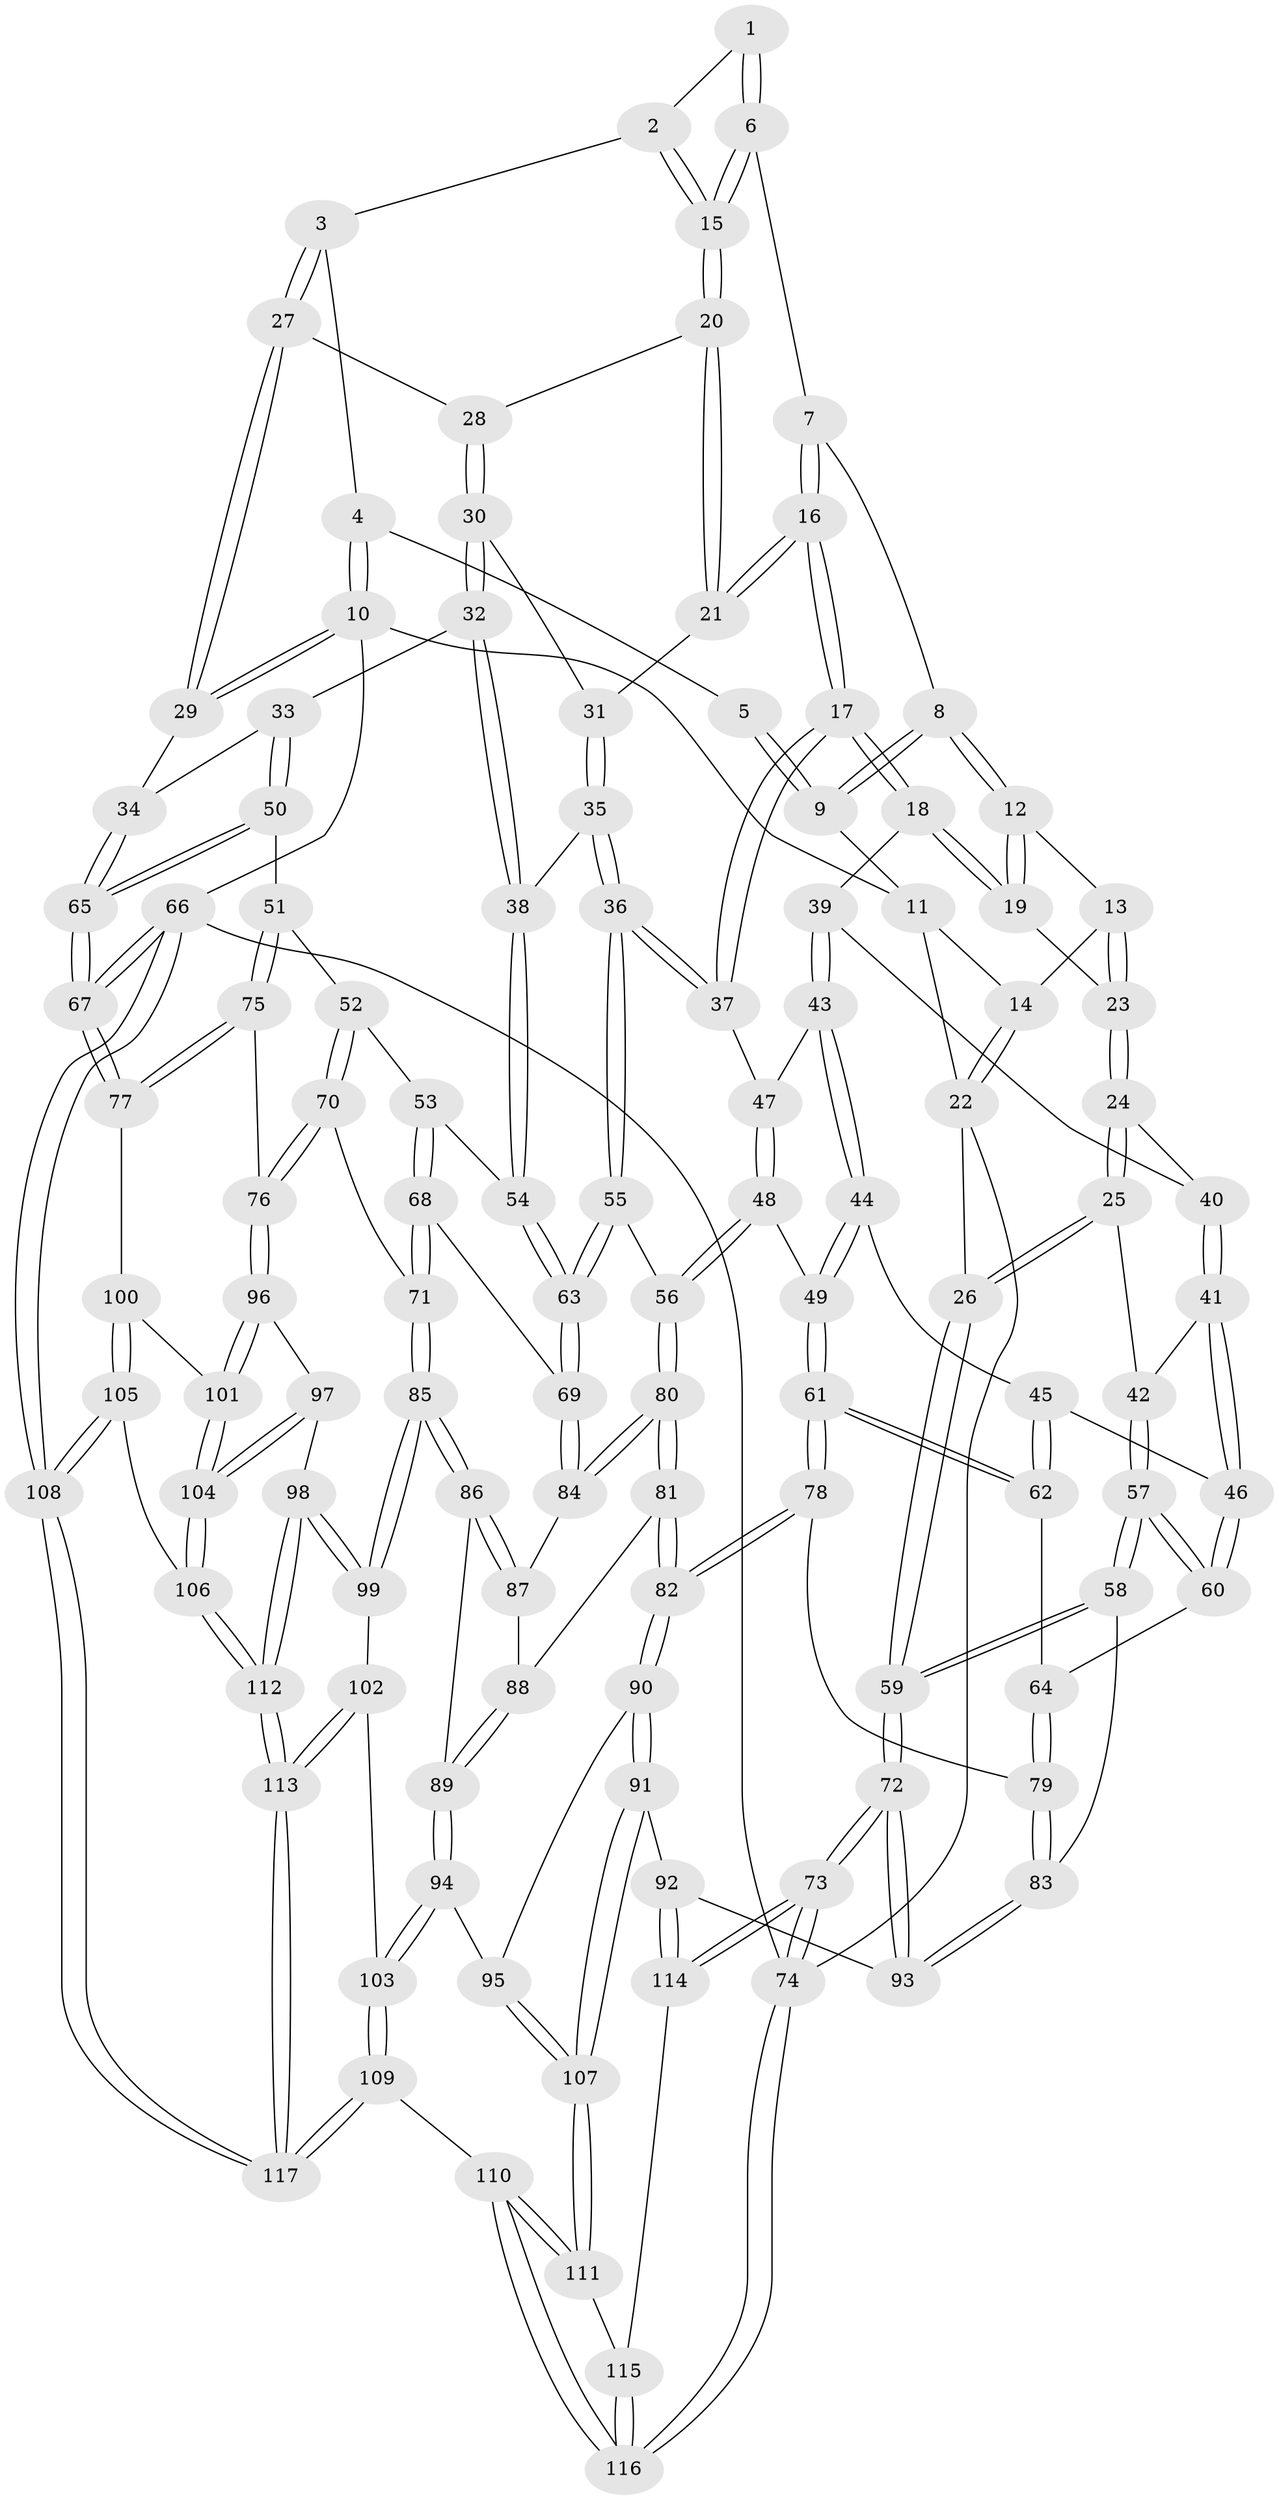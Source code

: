 // coarse degree distribution, {3: 0.19117647058823528, 4: 0.45588235294117646, 5: 0.3088235294117647, 6: 0.04411764705882353}
// Generated by graph-tools (version 1.1) at 2025/24/03/03/25 07:24:31]
// undirected, 117 vertices, 289 edges
graph export_dot {
graph [start="1"]
  node [color=gray90,style=filled];
  1 [pos="+0.6721295557349188+0.02824740621986437"];
  2 [pos="+0.7153508588458745+0.07268876438372689"];
  3 [pos="+0.7445417845310971+0.08888747361785579"];
  4 [pos="+1+0"];
  5 [pos="+0.6409290680480214+0"];
  6 [pos="+0.5905385802143788+0.0788746736648665"];
  7 [pos="+0.45019869264373946+0"];
  8 [pos="+0.3781072630661346+0"];
  9 [pos="+0.3780346491340675+0"];
  10 [pos="+1+0"];
  11 [pos="+0.1412681821860947+0"];
  12 [pos="+0.2927380892040302+0.04581705657376253"];
  13 [pos="+0.08483733038898024+0.07713555929699861"];
  14 [pos="+0.07787514607954024+0.0735903650881221"];
  15 [pos="+0.6085185845714393+0.12606897775172615"];
  16 [pos="+0.4972054574032182+0.25845037679616356"];
  17 [pos="+0.476247395002815+0.2989506148131654"];
  18 [pos="+0.3268875384917239+0.25005863299708503"];
  19 [pos="+0.2716790605595344+0.18413287902099026"];
  20 [pos="+0.60992560758859+0.1577288004879668"];
  21 [pos="+0.5859751859794706+0.2030165086844748"];
  22 [pos="+0+0.18587224184692983"];
  23 [pos="+0.16295408788672283+0.2152392769150723"];
  24 [pos="+0.09805481267077486+0.274216010561167"];
  25 [pos="+0.008350135829612028+0.3082686414604545"];
  26 [pos="+0+0.25831173412562897"];
  27 [pos="+0.7576471026641077+0.12428426575665626"];
  28 [pos="+0.7613553413573331+0.14614135420092664"];
  29 [pos="+1+0"];
  30 [pos="+0.7865830503080457+0.18804702419283048"];
  31 [pos="+0.6630642107585029+0.23235018273396107"];
  32 [pos="+0.8882145542409815+0.2719711030133328"];
  33 [pos="+0.8974637757579798+0.2698388779175504"];
  34 [pos="+1+0.17629207478253667"];
  35 [pos="+0.6777344637396429+0.3007699453381186"];
  36 [pos="+0.5118780300458793+0.3782892861787162"];
  37 [pos="+0.48111993832387195+0.3134583081503845"];
  38 [pos="+0.8297254044772158+0.3387309477744433"];
  39 [pos="+0.2706064416226062+0.3420491851578309"];
  40 [pos="+0.19051017737153347+0.3447883117427273"];
  41 [pos="+0.18396671638712506+0.43062089529831205"];
  42 [pos="+0.05405090265711988+0.37752127243295275"];
  43 [pos="+0.27201128657958756+0.38352201869730856"];
  44 [pos="+0.23629190573183523+0.4303414123997072"];
  45 [pos="+0.2182752759966516+0.4355928564249355"];
  46 [pos="+0.19080706831731253+0.4389228847504141"];
  47 [pos="+0.3115446936154418+0.40897867678486377"];
  48 [pos="+0.3570195245653097+0.5118069169081051"];
  49 [pos="+0.3278598979843437+0.5176515028412602"];
  50 [pos="+0.9489948290413401+0.5206420357204706"];
  51 [pos="+0.8506438980068833+0.5029479969786294"];
  52 [pos="+0.839012376865743+0.4924177551188675"];
  53 [pos="+0.8208361509741652+0.468949532976768"];
  54 [pos="+0.7977491900418979+0.4102330494480836"];
  55 [pos="+0.5235897495551027+0.4381960369921456"];
  56 [pos="+0.37702608418133826+0.5142522451690361"];
  57 [pos="+0.08809165784646113+0.5568995218107535"];
  58 [pos="+0.04890977073244102+0.6090912453043174"];
  59 [pos="+0+0.607943895807411"];
  60 [pos="+0.15691672820319053+0.5305773818277795"];
  61 [pos="+0.2820457913269897+0.5464503865546024"];
  62 [pos="+0.25892482171424475+0.5440029246524272"];
  63 [pos="+0.5721693525194367+0.4833230052916014"];
  64 [pos="+0.20223031952905632+0.5461116097116324"];
  65 [pos="+1+0.5995072731674762"];
  66 [pos="+1+1"];
  67 [pos="+1+0.6722902719722248"];
  68 [pos="+0.7208835827649679+0.6032930173913188"];
  69 [pos="+0.5786080298214034+0.5121471136013549"];
  70 [pos="+0.7649273369211942+0.6443211929748701"];
  71 [pos="+0.7419367647987233+0.6351864327955493"];
  72 [pos="+0+1"];
  73 [pos="+0+1"];
  74 [pos="+0+1"];
  75 [pos="+0.8668328982883512+0.6396392854395907"];
  76 [pos="+0.780058447497315+0.654350979142501"];
  77 [pos="+0.9955153299304748+0.7032448957750321"];
  78 [pos="+0.27641730081508464+0.630931670771037"];
  79 [pos="+0.21809118104143801+0.6541947497695016"];
  80 [pos="+0.38648083191999044+0.6397504900039854"];
  81 [pos="+0.3863520280895511+0.6410238523721822"];
  82 [pos="+0.3411876785785999+0.680265860991001"];
  83 [pos="+0.14254300657767882+0.7317964471793338"];
  84 [pos="+0.5700258600111207+0.5499562421006047"];
  85 [pos="+0.626859815943904+0.7455102185433264"];
  86 [pos="+0.5594006078860466+0.6878324454894792"];
  87 [pos="+0.5680053792983262+0.5653311797073616"];
  88 [pos="+0.4113106288376686+0.6533604988373266"];
  89 [pos="+0.5006391124713501+0.7142518684849976"];
  90 [pos="+0.33405665988084554+0.7209371699676876"];
  91 [pos="+0.25567875417965463+0.7810091429717999"];
  92 [pos="+0.1622785781965955+0.760360882814983"];
  93 [pos="+0.14710926923798714+0.7510307085374274"];
  94 [pos="+0.4492842477420511+0.7864604860043447"];
  95 [pos="+0.4311731962916309+0.7844903944342954"];
  96 [pos="+0.7816235298044755+0.7594079300864589"];
  97 [pos="+0.7685209639138394+0.7774799558467597"];
  98 [pos="+0.6991339716499397+0.7989688972256912"];
  99 [pos="+0.636298914425891+0.7671531031370636"];
  100 [pos="+0.9456762007649615+0.7431629971181695"];
  101 [pos="+0.9375916569160537+0.7467416678837492"];
  102 [pos="+0.6245359088229249+0.7845068052672195"];
  103 [pos="+0.5107257122667965+0.9344093842761139"];
  104 [pos="+0.8330862630390053+0.8604984909316187"];
  105 [pos="+0.9061501337611604+0.9369282922330756"];
  106 [pos="+0.833488933660968+0.866473582144566"];
  107 [pos="+0.310261161653014+0.8725548811936306"];
  108 [pos="+1+1"];
  109 [pos="+0.4946372510742049+1"];
  110 [pos="+0.4391905387113345+1"];
  111 [pos="+0.31232808002338575+0.8906483340440844"];
  112 [pos="+0.7183050144584372+0.935951430463906"];
  113 [pos="+0.677275936722094+1"];
  114 [pos="+0.18473025769699664+0.9021746899744603"];
  115 [pos="+0.19917444794211472+0.9086193897921706"];
  116 [pos="+0.31192234374125155+1"];
  117 [pos="+0.638853792517145+1"];
  1 -- 2;
  1 -- 6;
  1 -- 6;
  2 -- 3;
  2 -- 15;
  2 -- 15;
  3 -- 4;
  3 -- 27;
  3 -- 27;
  4 -- 5;
  4 -- 10;
  4 -- 10;
  5 -- 9;
  5 -- 9;
  6 -- 7;
  6 -- 15;
  6 -- 15;
  7 -- 8;
  7 -- 16;
  7 -- 16;
  8 -- 9;
  8 -- 9;
  8 -- 12;
  8 -- 12;
  9 -- 11;
  10 -- 11;
  10 -- 29;
  10 -- 29;
  10 -- 66;
  11 -- 14;
  11 -- 22;
  12 -- 13;
  12 -- 19;
  12 -- 19;
  13 -- 14;
  13 -- 23;
  13 -- 23;
  14 -- 22;
  14 -- 22;
  15 -- 20;
  15 -- 20;
  16 -- 17;
  16 -- 17;
  16 -- 21;
  16 -- 21;
  17 -- 18;
  17 -- 18;
  17 -- 37;
  17 -- 37;
  18 -- 19;
  18 -- 19;
  18 -- 39;
  19 -- 23;
  20 -- 21;
  20 -- 21;
  20 -- 28;
  21 -- 31;
  22 -- 26;
  22 -- 74;
  23 -- 24;
  23 -- 24;
  24 -- 25;
  24 -- 25;
  24 -- 40;
  25 -- 26;
  25 -- 26;
  25 -- 42;
  26 -- 59;
  26 -- 59;
  27 -- 28;
  27 -- 29;
  27 -- 29;
  28 -- 30;
  28 -- 30;
  29 -- 34;
  30 -- 31;
  30 -- 32;
  30 -- 32;
  31 -- 35;
  31 -- 35;
  32 -- 33;
  32 -- 38;
  32 -- 38;
  33 -- 34;
  33 -- 50;
  33 -- 50;
  34 -- 65;
  34 -- 65;
  35 -- 36;
  35 -- 36;
  35 -- 38;
  36 -- 37;
  36 -- 37;
  36 -- 55;
  36 -- 55;
  37 -- 47;
  38 -- 54;
  38 -- 54;
  39 -- 40;
  39 -- 43;
  39 -- 43;
  40 -- 41;
  40 -- 41;
  41 -- 42;
  41 -- 46;
  41 -- 46;
  42 -- 57;
  42 -- 57;
  43 -- 44;
  43 -- 44;
  43 -- 47;
  44 -- 45;
  44 -- 49;
  44 -- 49;
  45 -- 46;
  45 -- 62;
  45 -- 62;
  46 -- 60;
  46 -- 60;
  47 -- 48;
  47 -- 48;
  48 -- 49;
  48 -- 56;
  48 -- 56;
  49 -- 61;
  49 -- 61;
  50 -- 51;
  50 -- 65;
  50 -- 65;
  51 -- 52;
  51 -- 75;
  51 -- 75;
  52 -- 53;
  52 -- 70;
  52 -- 70;
  53 -- 54;
  53 -- 68;
  53 -- 68;
  54 -- 63;
  54 -- 63;
  55 -- 56;
  55 -- 63;
  55 -- 63;
  56 -- 80;
  56 -- 80;
  57 -- 58;
  57 -- 58;
  57 -- 60;
  57 -- 60;
  58 -- 59;
  58 -- 59;
  58 -- 83;
  59 -- 72;
  59 -- 72;
  60 -- 64;
  61 -- 62;
  61 -- 62;
  61 -- 78;
  61 -- 78;
  62 -- 64;
  63 -- 69;
  63 -- 69;
  64 -- 79;
  64 -- 79;
  65 -- 67;
  65 -- 67;
  66 -- 67;
  66 -- 67;
  66 -- 108;
  66 -- 108;
  66 -- 74;
  67 -- 77;
  67 -- 77;
  68 -- 69;
  68 -- 71;
  68 -- 71;
  69 -- 84;
  69 -- 84;
  70 -- 71;
  70 -- 76;
  70 -- 76;
  71 -- 85;
  71 -- 85;
  72 -- 73;
  72 -- 73;
  72 -- 93;
  72 -- 93;
  73 -- 74;
  73 -- 74;
  73 -- 114;
  73 -- 114;
  74 -- 116;
  74 -- 116;
  75 -- 76;
  75 -- 77;
  75 -- 77;
  76 -- 96;
  76 -- 96;
  77 -- 100;
  78 -- 79;
  78 -- 82;
  78 -- 82;
  79 -- 83;
  79 -- 83;
  80 -- 81;
  80 -- 81;
  80 -- 84;
  80 -- 84;
  81 -- 82;
  81 -- 82;
  81 -- 88;
  82 -- 90;
  82 -- 90;
  83 -- 93;
  83 -- 93;
  84 -- 87;
  85 -- 86;
  85 -- 86;
  85 -- 99;
  85 -- 99;
  86 -- 87;
  86 -- 87;
  86 -- 89;
  87 -- 88;
  88 -- 89;
  88 -- 89;
  89 -- 94;
  89 -- 94;
  90 -- 91;
  90 -- 91;
  90 -- 95;
  91 -- 92;
  91 -- 107;
  91 -- 107;
  92 -- 93;
  92 -- 114;
  92 -- 114;
  94 -- 95;
  94 -- 103;
  94 -- 103;
  95 -- 107;
  95 -- 107;
  96 -- 97;
  96 -- 101;
  96 -- 101;
  97 -- 98;
  97 -- 104;
  97 -- 104;
  98 -- 99;
  98 -- 99;
  98 -- 112;
  98 -- 112;
  99 -- 102;
  100 -- 101;
  100 -- 105;
  100 -- 105;
  101 -- 104;
  101 -- 104;
  102 -- 103;
  102 -- 113;
  102 -- 113;
  103 -- 109;
  103 -- 109;
  104 -- 106;
  104 -- 106;
  105 -- 106;
  105 -- 108;
  105 -- 108;
  106 -- 112;
  106 -- 112;
  107 -- 111;
  107 -- 111;
  108 -- 117;
  108 -- 117;
  109 -- 110;
  109 -- 117;
  109 -- 117;
  110 -- 111;
  110 -- 111;
  110 -- 116;
  110 -- 116;
  111 -- 115;
  112 -- 113;
  112 -- 113;
  113 -- 117;
  113 -- 117;
  114 -- 115;
  115 -- 116;
  115 -- 116;
}

